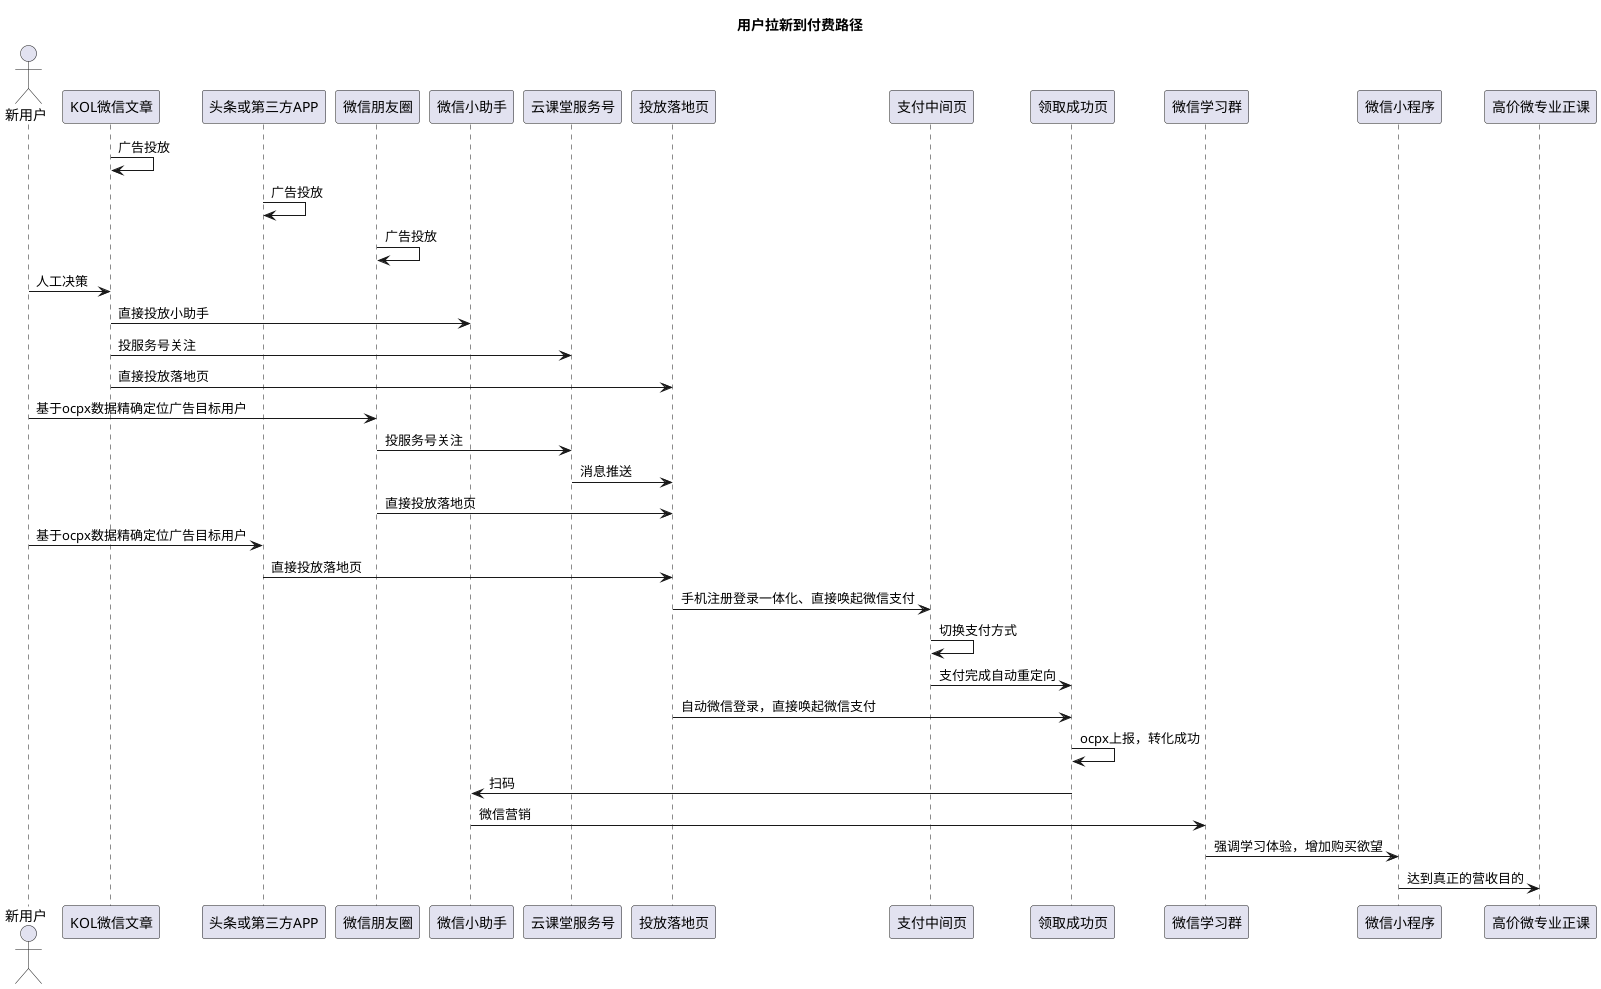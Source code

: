 @startuml
  title 用户拉新到付费路径
  actor 新用户
  KOL微信文章 -> KOL微信文章:广告投放
  头条或第三方APP -> 头条或第三方APP:广告投放
  微信朋友圈 -> 微信朋友圈:广告投放
  新用户 -> KOL微信文章:人工决策
  KOL微信文章 -> 微信小助手:直接投放小助手
  KOL微信文章 -> 云课堂服务号:投服务号关注
  KOL微信文章 -> 投放落地页:直接投放落地页
  新用户 -> 微信朋友圈:基于ocpx数据精确定位广告目标用户
  微信朋友圈 -> 云课堂服务号:投服务号关注
  云课堂服务号 -> 投放落地页:消息推送
  微信朋友圈 -> 投放落地页:直接投放落地页
  新用户 -> 头条或第三方APP:基于ocpx数据精确定位广告目标用户
  头条或第三方APP -> 投放落地页:直接投放落地页
  投放落地页 -> 支付中间页:手机注册登录一体化、直接唤起微信支付
  支付中间页 -> 支付中间页:切换支付方式
  支付中间页 -> 领取成功页:支付完成自动重定向
  投放落地页 -> 领取成功页:自动微信登录，直接唤起微信支付
  领取成功页 -> 领取成功页:ocpx上报，转化成功
  领取成功页 -> 微信小助手:扫码
  微信小助手 -> 微信学习群:微信营销
  微信学习群 -> 微信小程序:强调学习体验，增加购买欲望
  微信小程序 -> 高价微专业正课:达到真正的营收目的
@enduml